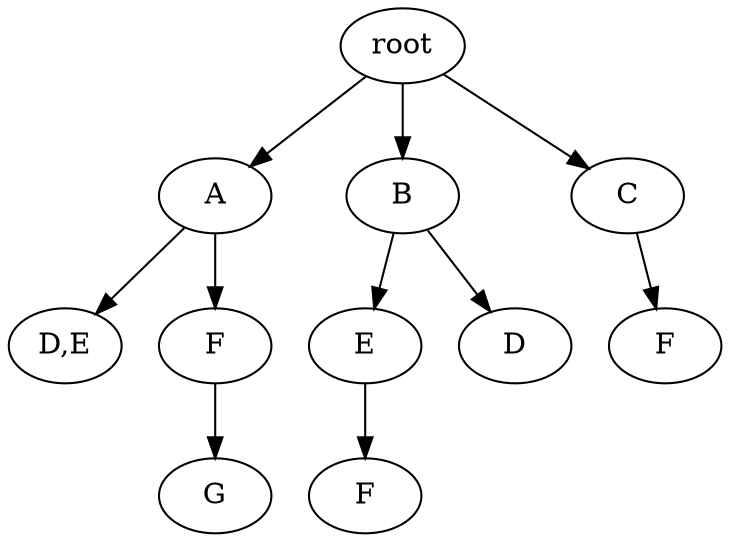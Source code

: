 strict digraph G {
	graph [name=G];
	0	 [label=root];
	1	 [label=A];
	0 -> 1;
	2	 [label=B];
	0 -> 2;
	3	 [label=C];
	0 -> 3;
	4	 [label="D,E"];
	1 -> 4;
	5	 [label=F];
	1 -> 5;
	6	 [label=G];
	5 -> 6;
	7	 [label=E];
	2 -> 7;
	8	 [label=D];
	2 -> 8;
	9	 [label=F];
	7 -> 9;
	10	 [label=F];
	3 -> 10;

}